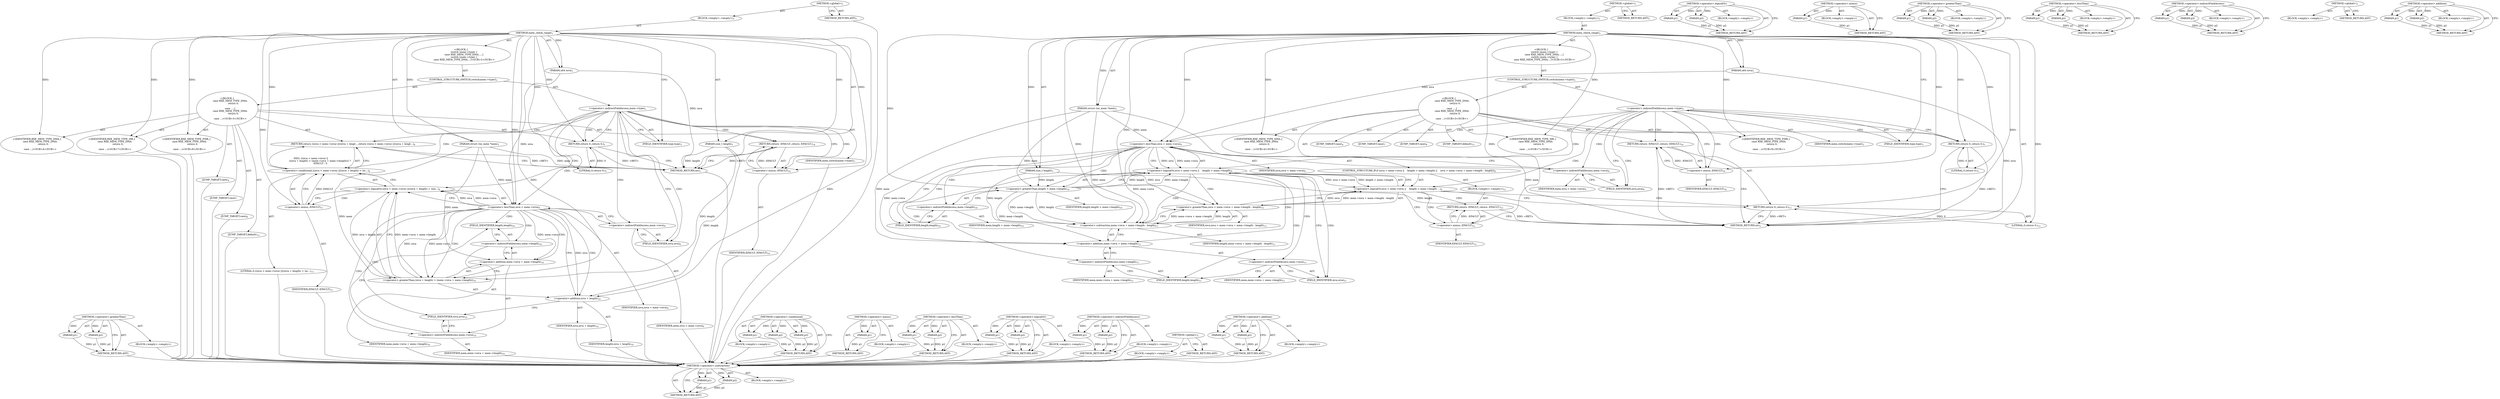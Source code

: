 digraph "&lt;operator&gt;.addition" {
vulnerable_96 [label=<(METHOD,&lt;operator&gt;.greaterThan)>];
vulnerable_97 [label=<(PARAM,p1)>];
vulnerable_98 [label=<(PARAM,p2)>];
vulnerable_99 [label=<(BLOCK,&lt;empty&gt;,&lt;empty&gt;)>];
vulnerable_100 [label=<(METHOD_RETURN,ANY)>];
vulnerable_6 [label=<(METHOD,&lt;global&gt;)<SUB>1</SUB>>];
vulnerable_7 [label=<(BLOCK,&lt;empty&gt;,&lt;empty&gt;)<SUB>1</SUB>>];
vulnerable_8 [label=<(METHOD,mem_check_range)<SUB>1</SUB>>];
vulnerable_9 [label=<(PARAM,struct rxe_mem *mem)<SUB>1</SUB>>];
vulnerable_10 [label=<(PARAM,u64 iova)<SUB>1</SUB>>];
vulnerable_11 [label=<(PARAM,size_t length)<SUB>1</SUB>>];
vulnerable_12 [label="<(BLOCK,{
	switch (mem-&gt;type) {
	case RXE_MEM_TYPE_DMA:...,{
	switch (mem-&gt;type) {
	case RXE_MEM_TYPE_DMA:...)<SUB>2</SUB>>"];
vulnerable_13 [label=<(CONTROL_STRUCTURE,SWITCH,switch(mem-&gt;type))<SUB>3</SUB>>];
vulnerable_14 [label=<(&lt;operator&gt;.indirectFieldAccess,mem-&gt;type)<SUB>3</SUB>>];
vulnerable_15 [label=<(IDENTIFIER,mem,switch(mem-&gt;type))<SUB>3</SUB>>];
vulnerable_16 [label=<(FIELD_IDENTIFIER,type,type)<SUB>3</SUB>>];
vulnerable_17 [label="<(BLOCK,{
	case RXE_MEM_TYPE_DMA:
		return 0;
 
 	case ...,{
	case RXE_MEM_TYPE_DMA:
		return 0;
 
 	case ...)<SUB>3</SUB>>"];
vulnerable_18 [label=<(JUMP_TARGET,case)<SUB>4</SUB>>];
vulnerable_19 [label="<(IDENTIFIER,RXE_MEM_TYPE_DMA,{
	case RXE_MEM_TYPE_DMA:
		return 0;
 
 	case ...)<SUB>4</SUB>>"];
vulnerable_20 [label=<(RETURN,return 0;,return 0;)<SUB>5</SUB>>];
vulnerable_21 [label=<(LITERAL,0,return 0;)<SUB>5</SUB>>];
vulnerable_22 [label=<(JUMP_TARGET,case)<SUB>7</SUB>>];
vulnerable_23 [label="<(IDENTIFIER,RXE_MEM_TYPE_MR,{
	case RXE_MEM_TYPE_DMA:
		return 0;
 
 	case ...)<SUB>7</SUB>>"];
vulnerable_24 [label=<(JUMP_TARGET,case)<SUB>8</SUB>>];
vulnerable_25 [label="<(IDENTIFIER,RXE_MEM_TYPE_FMR,{
	case RXE_MEM_TYPE_DMA:
		return 0;
 
 	case ...)<SUB>8</SUB>>"];
vulnerable_26 [label=<(RETURN,return ((iova &lt; mem-&gt;iova) ||
			((iova + lengt...,return ((iova &lt; mem-&gt;iova) ||
			((iova + lengt...)<SUB>9</SUB>>];
vulnerable_27 [label=<(&lt;operator&gt;.conditional,((iova &lt; mem-&gt;iova) ||
			((iova + length) &gt; (m...)<SUB>9</SUB>>];
vulnerable_28 [label=<(&lt;operator&gt;.logicalOr,(iova &lt; mem-&gt;iova) ||
			((iova + length) &gt; (me...)<SUB>9</SUB>>];
vulnerable_29 [label=<(&lt;operator&gt;.lessThan,iova &lt; mem-&gt;iova)<SUB>9</SUB>>];
vulnerable_30 [label=<(IDENTIFIER,iova,iova &lt; mem-&gt;iova)<SUB>9</SUB>>];
vulnerable_31 [label=<(&lt;operator&gt;.indirectFieldAccess,mem-&gt;iova)<SUB>9</SUB>>];
vulnerable_32 [label=<(IDENTIFIER,mem,iova &lt; mem-&gt;iova)<SUB>9</SUB>>];
vulnerable_33 [label=<(FIELD_IDENTIFIER,iova,iova)<SUB>9</SUB>>];
vulnerable_34 [label=<(&lt;operator&gt;.greaterThan,(iova + length) &gt; (mem-&gt;iova + mem-&gt;length))<SUB>10</SUB>>];
vulnerable_35 [label=<(&lt;operator&gt;.addition,iova + length)<SUB>10</SUB>>];
vulnerable_36 [label=<(IDENTIFIER,iova,iova + length)<SUB>10</SUB>>];
vulnerable_37 [label=<(IDENTIFIER,length,iova + length)<SUB>10</SUB>>];
vulnerable_38 [label=<(&lt;operator&gt;.addition,mem-&gt;iova + mem-&gt;length)<SUB>10</SUB>>];
vulnerable_39 [label=<(&lt;operator&gt;.indirectFieldAccess,mem-&gt;iova)<SUB>10</SUB>>];
vulnerable_40 [label=<(IDENTIFIER,mem,mem-&gt;iova + mem-&gt;length)<SUB>10</SUB>>];
vulnerable_41 [label=<(FIELD_IDENTIFIER,iova,iova)<SUB>10</SUB>>];
vulnerable_42 [label=<(&lt;operator&gt;.indirectFieldAccess,mem-&gt;length)<SUB>10</SUB>>];
vulnerable_43 [label=<(IDENTIFIER,mem,mem-&gt;iova + mem-&gt;length)<SUB>10</SUB>>];
vulnerable_44 [label=<(FIELD_IDENTIFIER,length,length)<SUB>10</SUB>>];
vulnerable_45 [label=<(&lt;operator&gt;.minus,-EFAULT)<SUB>11</SUB>>];
vulnerable_46 [label=<(IDENTIFIER,EFAULT,-EFAULT)<SUB>11</SUB>>];
vulnerable_47 [label=<(LITERAL,0,((iova &lt; mem-&gt;iova) ||
			((iova + length) &gt; (m...)<SUB>11</SUB>>];
vulnerable_48 [label=<(JUMP_TARGET,default)<SUB>13</SUB>>];
vulnerable_49 [label=<(RETURN,return -EFAULT;,return -EFAULT;)<SUB>14</SUB>>];
vulnerable_50 [label=<(&lt;operator&gt;.minus,-EFAULT)<SUB>14</SUB>>];
vulnerable_51 [label=<(IDENTIFIER,EFAULT,-EFAULT)<SUB>14</SUB>>];
vulnerable_52 [label=<(METHOD_RETURN,int)<SUB>1</SUB>>];
vulnerable_54 [label=<(METHOD_RETURN,ANY)<SUB>1</SUB>>];
vulnerable_80 [label=<(METHOD,&lt;operator&gt;.conditional)>];
vulnerable_81 [label=<(PARAM,p1)>];
vulnerable_82 [label=<(PARAM,p2)>];
vulnerable_83 [label=<(PARAM,p3)>];
vulnerable_84 [label=<(BLOCK,&lt;empty&gt;,&lt;empty&gt;)>];
vulnerable_85 [label=<(METHOD_RETURN,ANY)>];
vulnerable_106 [label=<(METHOD,&lt;operator&gt;.minus)>];
vulnerable_107 [label=<(PARAM,p1)>];
vulnerable_108 [label=<(BLOCK,&lt;empty&gt;,&lt;empty&gt;)>];
vulnerable_109 [label=<(METHOD_RETURN,ANY)>];
vulnerable_91 [label=<(METHOD,&lt;operator&gt;.lessThan)>];
vulnerable_92 [label=<(PARAM,p1)>];
vulnerable_93 [label=<(PARAM,p2)>];
vulnerable_94 [label=<(BLOCK,&lt;empty&gt;,&lt;empty&gt;)>];
vulnerable_95 [label=<(METHOD_RETURN,ANY)>];
vulnerable_86 [label=<(METHOD,&lt;operator&gt;.logicalOr)>];
vulnerable_87 [label=<(PARAM,p1)>];
vulnerable_88 [label=<(PARAM,p2)>];
vulnerable_89 [label=<(BLOCK,&lt;empty&gt;,&lt;empty&gt;)>];
vulnerable_90 [label=<(METHOD_RETURN,ANY)>];
vulnerable_75 [label=<(METHOD,&lt;operator&gt;.indirectFieldAccess)>];
vulnerable_76 [label=<(PARAM,p1)>];
vulnerable_77 [label=<(PARAM,p2)>];
vulnerable_78 [label=<(BLOCK,&lt;empty&gt;,&lt;empty&gt;)>];
vulnerable_79 [label=<(METHOD_RETURN,ANY)>];
vulnerable_69 [label=<(METHOD,&lt;global&gt;)<SUB>1</SUB>>];
vulnerable_70 [label=<(BLOCK,&lt;empty&gt;,&lt;empty&gt;)>];
vulnerable_71 [label=<(METHOD_RETURN,ANY)>];
vulnerable_101 [label=<(METHOD,&lt;operator&gt;.addition)>];
vulnerable_102 [label=<(PARAM,p1)>];
vulnerable_103 [label=<(PARAM,p2)>];
vulnerable_104 [label=<(BLOCK,&lt;empty&gt;,&lt;empty&gt;)>];
vulnerable_105 [label=<(METHOD_RETURN,ANY)>];
fixed_103 [label=<(METHOD,&lt;operator&gt;.subtraction)>];
fixed_104 [label=<(PARAM,p1)>];
fixed_105 [label=<(PARAM,p2)>];
fixed_106 [label=<(BLOCK,&lt;empty&gt;,&lt;empty&gt;)>];
fixed_107 [label=<(METHOD_RETURN,ANY)>];
fixed_6 [label=<(METHOD,&lt;global&gt;)<SUB>1</SUB>>];
fixed_7 [label=<(BLOCK,&lt;empty&gt;,&lt;empty&gt;)<SUB>1</SUB>>];
fixed_8 [label=<(METHOD,mem_check_range)<SUB>1</SUB>>];
fixed_9 [label=<(PARAM,struct rxe_mem *mem)<SUB>1</SUB>>];
fixed_10 [label=<(PARAM,u64 iova)<SUB>1</SUB>>];
fixed_11 [label=<(PARAM,size_t length)<SUB>1</SUB>>];
fixed_12 [label="<(BLOCK,{
	switch (mem-&gt;type) {
	case RXE_MEM_TYPE_DMA:...,{
	switch (mem-&gt;type) {
	case RXE_MEM_TYPE_DMA:...)<SUB>2</SUB>>"];
fixed_13 [label=<(CONTROL_STRUCTURE,SWITCH,switch(mem-&gt;type))<SUB>3</SUB>>];
fixed_14 [label=<(&lt;operator&gt;.indirectFieldAccess,mem-&gt;type)<SUB>3</SUB>>];
fixed_15 [label=<(IDENTIFIER,mem,switch(mem-&gt;type))<SUB>3</SUB>>];
fixed_16 [label=<(FIELD_IDENTIFIER,type,type)<SUB>3</SUB>>];
fixed_17 [label="<(BLOCK,{
	case RXE_MEM_TYPE_DMA:
		return 0;
 
 	case ...,{
	case RXE_MEM_TYPE_DMA:
		return 0;
 
 	case ...)<SUB>3</SUB>>"];
fixed_18 [label=<(JUMP_TARGET,case)<SUB>4</SUB>>];
fixed_19 [label="<(IDENTIFIER,RXE_MEM_TYPE_DMA,{
	case RXE_MEM_TYPE_DMA:
		return 0;
 
 	case ...)<SUB>4</SUB>>"];
fixed_20 [label=<(RETURN,return 0;,return 0;)<SUB>5</SUB>>];
fixed_21 [label=<(LITERAL,0,return 0;)<SUB>5</SUB>>];
fixed_22 [label=<(JUMP_TARGET,case)<SUB>7</SUB>>];
fixed_23 [label="<(IDENTIFIER,RXE_MEM_TYPE_MR,{
	case RXE_MEM_TYPE_DMA:
		return 0;
 
 	case ...)<SUB>7</SUB>>"];
fixed_24 [label=<(JUMP_TARGET,case)<SUB>8</SUB>>];
fixed_25 [label="<(IDENTIFIER,RXE_MEM_TYPE_FMR,{
	case RXE_MEM_TYPE_DMA:
		return 0;
 
 	case ...)<SUB>8</SUB>>"];
fixed_26 [label=<(CONTROL_STRUCTURE,IF,if (iova &lt; mem-&gt;iova ||
		    length &gt; mem-&gt;length ||
		    iova &gt; mem-&gt;iova + mem-&gt;length - length))<SUB>9</SUB>>];
fixed_27 [label=<(&lt;operator&gt;.logicalOr,iova &lt; mem-&gt;iova ||
		    length &gt; mem-&gt;length ...)<SUB>9</SUB>>];
fixed_28 [label=<(&lt;operator&gt;.logicalOr,iova &lt; mem-&gt;iova ||
		    length &gt; mem-&gt;length)<SUB>9</SUB>>];
fixed_29 [label=<(&lt;operator&gt;.lessThan,iova &lt; mem-&gt;iova)<SUB>9</SUB>>];
fixed_30 [label=<(IDENTIFIER,iova,iova &lt; mem-&gt;iova)<SUB>9</SUB>>];
fixed_31 [label=<(&lt;operator&gt;.indirectFieldAccess,mem-&gt;iova)<SUB>9</SUB>>];
fixed_32 [label=<(IDENTIFIER,mem,iova &lt; mem-&gt;iova)<SUB>9</SUB>>];
fixed_33 [label=<(FIELD_IDENTIFIER,iova,iova)<SUB>9</SUB>>];
fixed_34 [label=<(&lt;operator&gt;.greaterThan,length &gt; mem-&gt;length)<SUB>10</SUB>>];
fixed_35 [label=<(IDENTIFIER,length,length &gt; mem-&gt;length)<SUB>10</SUB>>];
fixed_36 [label=<(&lt;operator&gt;.indirectFieldAccess,mem-&gt;length)<SUB>10</SUB>>];
fixed_37 [label=<(IDENTIFIER,mem,length &gt; mem-&gt;length)<SUB>10</SUB>>];
fixed_38 [label=<(FIELD_IDENTIFIER,length,length)<SUB>10</SUB>>];
fixed_39 [label=<(&lt;operator&gt;.greaterThan,iova &gt; mem-&gt;iova + mem-&gt;length - length)<SUB>11</SUB>>];
fixed_40 [label=<(IDENTIFIER,iova,iova &gt; mem-&gt;iova + mem-&gt;length - length)<SUB>11</SUB>>];
fixed_41 [label=<(&lt;operator&gt;.subtraction,mem-&gt;iova + mem-&gt;length - length)<SUB>11</SUB>>];
fixed_42 [label=<(&lt;operator&gt;.addition,mem-&gt;iova + mem-&gt;length)<SUB>11</SUB>>];
fixed_43 [label=<(&lt;operator&gt;.indirectFieldAccess,mem-&gt;iova)<SUB>11</SUB>>];
fixed_44 [label=<(IDENTIFIER,mem,mem-&gt;iova + mem-&gt;length)<SUB>11</SUB>>];
fixed_45 [label=<(FIELD_IDENTIFIER,iova,iova)<SUB>11</SUB>>];
fixed_46 [label=<(&lt;operator&gt;.indirectFieldAccess,mem-&gt;length)<SUB>11</SUB>>];
fixed_47 [label=<(IDENTIFIER,mem,mem-&gt;iova + mem-&gt;length)<SUB>11</SUB>>];
fixed_48 [label=<(FIELD_IDENTIFIER,length,length)<SUB>11</SUB>>];
fixed_49 [label=<(IDENTIFIER,length,mem-&gt;iova + mem-&gt;length - length)<SUB>11</SUB>>];
fixed_50 [label=<(BLOCK,&lt;empty&gt;,&lt;empty&gt;)<SUB>12</SUB>>];
fixed_51 [label=<(RETURN,return -EFAULT;,return -EFAULT;)<SUB>12</SUB>>];
fixed_52 [label=<(&lt;operator&gt;.minus,-EFAULT)<SUB>12</SUB>>];
fixed_53 [label=<(IDENTIFIER,EFAULT,-EFAULT)<SUB>12</SUB>>];
fixed_54 [label=<(RETURN,return 0;,return 0;)<SUB>13</SUB>>];
fixed_55 [label=<(LITERAL,0,return 0;)<SUB>13</SUB>>];
fixed_56 [label=<(JUMP_TARGET,default)<SUB>15</SUB>>];
fixed_57 [label=<(RETURN,return -EFAULT;,return -EFAULT;)<SUB>16</SUB>>];
fixed_58 [label=<(&lt;operator&gt;.minus,-EFAULT)<SUB>16</SUB>>];
fixed_59 [label=<(IDENTIFIER,EFAULT,-EFAULT)<SUB>16</SUB>>];
fixed_60 [label=<(METHOD_RETURN,int)<SUB>1</SUB>>];
fixed_62 [label=<(METHOD_RETURN,ANY)<SUB>1</SUB>>];
fixed_88 [label=<(METHOD,&lt;operator&gt;.logicalOr)>];
fixed_89 [label=<(PARAM,p1)>];
fixed_90 [label=<(PARAM,p2)>];
fixed_91 [label=<(BLOCK,&lt;empty&gt;,&lt;empty&gt;)>];
fixed_92 [label=<(METHOD_RETURN,ANY)>];
fixed_113 [label=<(METHOD,&lt;operator&gt;.minus)>];
fixed_114 [label=<(PARAM,p1)>];
fixed_115 [label=<(BLOCK,&lt;empty&gt;,&lt;empty&gt;)>];
fixed_116 [label=<(METHOD_RETURN,ANY)>];
fixed_98 [label=<(METHOD,&lt;operator&gt;.greaterThan)>];
fixed_99 [label=<(PARAM,p1)>];
fixed_100 [label=<(PARAM,p2)>];
fixed_101 [label=<(BLOCK,&lt;empty&gt;,&lt;empty&gt;)>];
fixed_102 [label=<(METHOD_RETURN,ANY)>];
fixed_93 [label=<(METHOD,&lt;operator&gt;.lessThan)>];
fixed_94 [label=<(PARAM,p1)>];
fixed_95 [label=<(PARAM,p2)>];
fixed_96 [label=<(BLOCK,&lt;empty&gt;,&lt;empty&gt;)>];
fixed_97 [label=<(METHOD_RETURN,ANY)>];
fixed_83 [label=<(METHOD,&lt;operator&gt;.indirectFieldAccess)>];
fixed_84 [label=<(PARAM,p1)>];
fixed_85 [label=<(PARAM,p2)>];
fixed_86 [label=<(BLOCK,&lt;empty&gt;,&lt;empty&gt;)>];
fixed_87 [label=<(METHOD_RETURN,ANY)>];
fixed_77 [label=<(METHOD,&lt;global&gt;)<SUB>1</SUB>>];
fixed_78 [label=<(BLOCK,&lt;empty&gt;,&lt;empty&gt;)>];
fixed_79 [label=<(METHOD_RETURN,ANY)>];
fixed_108 [label=<(METHOD,&lt;operator&gt;.addition)>];
fixed_109 [label=<(PARAM,p1)>];
fixed_110 [label=<(PARAM,p2)>];
fixed_111 [label=<(BLOCK,&lt;empty&gt;,&lt;empty&gt;)>];
fixed_112 [label=<(METHOD_RETURN,ANY)>];
vulnerable_96 -> vulnerable_97  [key=0, label="AST: "];
vulnerable_96 -> vulnerable_97  [key=1, label="DDG: "];
vulnerable_96 -> vulnerable_99  [key=0, label="AST: "];
vulnerable_96 -> vulnerable_98  [key=0, label="AST: "];
vulnerable_96 -> vulnerable_98  [key=1, label="DDG: "];
vulnerable_96 -> vulnerable_100  [key=0, label="AST: "];
vulnerable_96 -> vulnerable_100  [key=1, label="CFG: "];
vulnerable_97 -> vulnerable_100  [key=0, label="DDG: p1"];
vulnerable_98 -> vulnerable_100  [key=0, label="DDG: p2"];
vulnerable_99 -> fixed_103  [key=0];
vulnerable_100 -> fixed_103  [key=0];
vulnerable_6 -> vulnerable_7  [key=0, label="AST: "];
vulnerable_6 -> vulnerable_54  [key=0, label="AST: "];
vulnerable_6 -> vulnerable_54  [key=1, label="CFG: "];
vulnerable_7 -> vulnerable_8  [key=0, label="AST: "];
vulnerable_8 -> vulnerable_9  [key=0, label="AST: "];
vulnerable_8 -> vulnerable_9  [key=1, label="DDG: "];
vulnerable_8 -> vulnerable_10  [key=0, label="AST: "];
vulnerable_8 -> vulnerable_10  [key=1, label="DDG: "];
vulnerable_8 -> vulnerable_11  [key=0, label="AST: "];
vulnerable_8 -> vulnerable_11  [key=1, label="DDG: "];
vulnerable_8 -> vulnerable_12  [key=0, label="AST: "];
vulnerable_8 -> vulnerable_52  [key=0, label="AST: "];
vulnerable_8 -> vulnerable_16  [key=0, label="CFG: "];
vulnerable_8 -> vulnerable_19  [key=0, label="DDG: "];
vulnerable_8 -> vulnerable_20  [key=0, label="DDG: "];
vulnerable_8 -> vulnerable_23  [key=0, label="DDG: "];
vulnerable_8 -> vulnerable_25  [key=0, label="DDG: "];
vulnerable_8 -> vulnerable_21  [key=0, label="DDG: "];
vulnerable_8 -> vulnerable_27  [key=0, label="DDG: "];
vulnerable_8 -> vulnerable_50  [key=0, label="DDG: "];
vulnerable_8 -> vulnerable_45  [key=0, label="DDG: "];
vulnerable_8 -> vulnerable_29  [key=0, label="DDG: "];
vulnerable_8 -> vulnerable_34  [key=0, label="DDG: "];
vulnerable_8 -> vulnerable_35  [key=0, label="DDG: "];
vulnerable_9 -> vulnerable_52  [key=0, label="DDG: mem"];
vulnerable_9 -> vulnerable_29  [key=0, label="DDG: mem"];
vulnerable_9 -> vulnerable_34  [key=0, label="DDG: mem"];
vulnerable_9 -> vulnerable_38  [key=0, label="DDG: mem"];
vulnerable_10 -> vulnerable_52  [key=0, label="DDG: iova"];
vulnerable_10 -> vulnerable_29  [key=0, label="DDG: iova"];
vulnerable_11 -> vulnerable_52  [key=0, label="DDG: length"];
vulnerable_11 -> vulnerable_34  [key=0, label="DDG: length"];
vulnerable_11 -> vulnerable_35  [key=0, label="DDG: length"];
vulnerable_12 -> vulnerable_13  [key=0, label="AST: "];
vulnerable_13 -> vulnerable_14  [key=0, label="AST: "];
vulnerable_13 -> vulnerable_17  [key=0, label="AST: "];
vulnerable_14 -> vulnerable_15  [key=0, label="AST: "];
vulnerable_14 -> vulnerable_16  [key=0, label="AST: "];
vulnerable_14 -> vulnerable_20  [key=0, label="CFG: "];
vulnerable_14 -> vulnerable_20  [key=1, label="CDG: "];
vulnerable_14 -> vulnerable_33  [key=0, label="CFG: "];
vulnerable_14 -> vulnerable_33  [key=1, label="CDG: "];
vulnerable_14 -> vulnerable_50  [key=0, label="CFG: "];
vulnerable_14 -> vulnerable_50  [key=1, label="CDG: "];
vulnerable_14 -> vulnerable_49  [key=0, label="CDG: "];
vulnerable_14 -> vulnerable_26  [key=0, label="CDG: "];
vulnerable_14 -> vulnerable_28  [key=0, label="CDG: "];
vulnerable_14 -> vulnerable_27  [key=0, label="CDG: "];
vulnerable_14 -> vulnerable_29  [key=0, label="CDG: "];
vulnerable_14 -> vulnerable_31  [key=0, label="CDG: "];
vulnerable_15 -> fixed_103  [key=0];
vulnerable_16 -> vulnerable_14  [key=0, label="CFG: "];
vulnerable_17 -> vulnerable_18  [key=0, label="AST: "];
vulnerable_17 -> vulnerable_19  [key=0, label="AST: "];
vulnerable_17 -> vulnerable_20  [key=0, label="AST: "];
vulnerable_17 -> vulnerable_22  [key=0, label="AST: "];
vulnerable_17 -> vulnerable_23  [key=0, label="AST: "];
vulnerable_17 -> vulnerable_24  [key=0, label="AST: "];
vulnerable_17 -> vulnerable_25  [key=0, label="AST: "];
vulnerable_17 -> vulnerable_26  [key=0, label="AST: "];
vulnerable_17 -> vulnerable_48  [key=0, label="AST: "];
vulnerable_17 -> vulnerable_49  [key=0, label="AST: "];
vulnerable_18 -> fixed_103  [key=0];
vulnerable_19 -> fixed_103  [key=0];
vulnerable_20 -> vulnerable_21  [key=0, label="AST: "];
vulnerable_20 -> vulnerable_52  [key=0, label="CFG: "];
vulnerable_20 -> vulnerable_52  [key=1, label="DDG: &lt;RET&gt;"];
vulnerable_21 -> vulnerable_20  [key=0, label="DDG: 0"];
vulnerable_22 -> fixed_103  [key=0];
vulnerable_23 -> fixed_103  [key=0];
vulnerable_24 -> fixed_103  [key=0];
vulnerable_25 -> fixed_103  [key=0];
vulnerable_26 -> vulnerable_27  [key=0, label="AST: "];
vulnerable_26 -> vulnerable_52  [key=0, label="CFG: "];
vulnerable_26 -> vulnerable_52  [key=1, label="DDG: &lt;RET&gt;"];
vulnerable_27 -> vulnerable_28  [key=0, label="AST: "];
vulnerable_27 -> vulnerable_45  [key=0, label="AST: "];
vulnerable_27 -> vulnerable_47  [key=0, label="AST: "];
vulnerable_27 -> vulnerable_26  [key=0, label="CFG: "];
vulnerable_27 -> vulnerable_26  [key=1, label="DDG: ((iova &lt; mem-&gt;iova) ||
			((iova + length) &gt; (mem-&gt;iova + mem-&gt;length))) ?
			-EFAULT : 0"];
vulnerable_28 -> vulnerable_29  [key=0, label="AST: "];
vulnerable_28 -> vulnerable_34  [key=0, label="AST: "];
vulnerable_28 -> vulnerable_45  [key=0, label="CFG: "];
vulnerable_28 -> vulnerable_45  [key=1, label="CDG: "];
vulnerable_28 -> vulnerable_27  [key=0, label="CFG: "];
vulnerable_29 -> vulnerable_30  [key=0, label="AST: "];
vulnerable_29 -> vulnerable_31  [key=0, label="AST: "];
vulnerable_29 -> vulnerable_28  [key=0, label="CFG: "];
vulnerable_29 -> vulnerable_28  [key=1, label="DDG: iova"];
vulnerable_29 -> vulnerable_28  [key=2, label="DDG: mem-&gt;iova"];
vulnerable_29 -> vulnerable_35  [key=0, label="CFG: "];
vulnerable_29 -> vulnerable_35  [key=1, label="DDG: iova"];
vulnerable_29 -> vulnerable_35  [key=2, label="CDG: "];
vulnerable_29 -> vulnerable_34  [key=0, label="DDG: iova"];
vulnerable_29 -> vulnerable_34  [key=1, label="DDG: mem-&gt;iova"];
vulnerable_29 -> vulnerable_34  [key=2, label="CDG: "];
vulnerable_29 -> vulnerable_38  [key=0, label="DDG: mem-&gt;iova"];
vulnerable_29 -> vulnerable_38  [key=1, label="CDG: "];
vulnerable_29 -> vulnerable_42  [key=0, label="CDG: "];
vulnerable_29 -> vulnerable_41  [key=0, label="CDG: "];
vulnerable_29 -> vulnerable_44  [key=0, label="CDG: "];
vulnerable_29 -> vulnerable_39  [key=0, label="CDG: "];
vulnerable_30 -> fixed_103  [key=0];
vulnerable_31 -> vulnerable_32  [key=0, label="AST: "];
vulnerable_31 -> vulnerable_33  [key=0, label="AST: "];
vulnerable_31 -> vulnerable_29  [key=0, label="CFG: "];
vulnerable_32 -> fixed_103  [key=0];
vulnerable_33 -> vulnerable_31  [key=0, label="CFG: "];
vulnerable_34 -> vulnerable_35  [key=0, label="AST: "];
vulnerable_34 -> vulnerable_38  [key=0, label="AST: "];
vulnerable_34 -> vulnerable_28  [key=0, label="CFG: "];
vulnerable_34 -> vulnerable_28  [key=1, label="DDG: iova + length"];
vulnerable_34 -> vulnerable_28  [key=2, label="DDG: mem-&gt;iova + mem-&gt;length"];
vulnerable_35 -> vulnerable_36  [key=0, label="AST: "];
vulnerable_35 -> vulnerable_37  [key=0, label="AST: "];
vulnerable_35 -> vulnerable_41  [key=0, label="CFG: "];
vulnerable_36 -> fixed_103  [key=0];
vulnerable_37 -> fixed_103  [key=0];
vulnerable_38 -> vulnerable_39  [key=0, label="AST: "];
vulnerable_38 -> vulnerable_42  [key=0, label="AST: "];
vulnerable_38 -> vulnerable_34  [key=0, label="CFG: "];
vulnerable_39 -> vulnerable_40  [key=0, label="AST: "];
vulnerable_39 -> vulnerable_41  [key=0, label="AST: "];
vulnerable_39 -> vulnerable_44  [key=0, label="CFG: "];
vulnerable_40 -> fixed_103  [key=0];
vulnerable_41 -> vulnerable_39  [key=0, label="CFG: "];
vulnerable_42 -> vulnerable_43  [key=0, label="AST: "];
vulnerable_42 -> vulnerable_44  [key=0, label="AST: "];
vulnerable_42 -> vulnerable_38  [key=0, label="CFG: "];
vulnerable_43 -> fixed_103  [key=0];
vulnerable_44 -> vulnerable_42  [key=0, label="CFG: "];
vulnerable_45 -> vulnerable_46  [key=0, label="AST: "];
vulnerable_45 -> vulnerable_27  [key=0, label="CFG: "];
vulnerable_45 -> vulnerable_27  [key=1, label="DDG: EFAULT"];
vulnerable_46 -> fixed_103  [key=0];
vulnerable_47 -> fixed_103  [key=0];
vulnerable_48 -> fixed_103  [key=0];
vulnerable_49 -> vulnerable_50  [key=0, label="AST: "];
vulnerable_49 -> vulnerable_52  [key=0, label="CFG: "];
vulnerable_49 -> vulnerable_52  [key=1, label="DDG: &lt;RET&gt;"];
vulnerable_50 -> vulnerable_51  [key=0, label="AST: "];
vulnerable_50 -> vulnerable_49  [key=0, label="CFG: "];
vulnerable_50 -> vulnerable_49  [key=1, label="DDG: -EFAULT"];
vulnerable_51 -> fixed_103  [key=0];
vulnerable_52 -> fixed_103  [key=0];
vulnerable_54 -> fixed_103  [key=0];
vulnerable_80 -> vulnerable_81  [key=0, label="AST: "];
vulnerable_80 -> vulnerable_81  [key=1, label="DDG: "];
vulnerable_80 -> vulnerable_84  [key=0, label="AST: "];
vulnerable_80 -> vulnerable_82  [key=0, label="AST: "];
vulnerable_80 -> vulnerable_82  [key=1, label="DDG: "];
vulnerable_80 -> vulnerable_85  [key=0, label="AST: "];
vulnerable_80 -> vulnerable_85  [key=1, label="CFG: "];
vulnerable_80 -> vulnerable_83  [key=0, label="AST: "];
vulnerable_80 -> vulnerable_83  [key=1, label="DDG: "];
vulnerable_81 -> vulnerable_85  [key=0, label="DDG: p1"];
vulnerable_82 -> vulnerable_85  [key=0, label="DDG: p2"];
vulnerable_83 -> vulnerable_85  [key=0, label="DDG: p3"];
vulnerable_84 -> fixed_103  [key=0];
vulnerable_85 -> fixed_103  [key=0];
vulnerable_106 -> vulnerable_107  [key=0, label="AST: "];
vulnerable_106 -> vulnerable_107  [key=1, label="DDG: "];
vulnerable_106 -> vulnerable_108  [key=0, label="AST: "];
vulnerable_106 -> vulnerable_109  [key=0, label="AST: "];
vulnerable_106 -> vulnerable_109  [key=1, label="CFG: "];
vulnerable_107 -> vulnerable_109  [key=0, label="DDG: p1"];
vulnerable_108 -> fixed_103  [key=0];
vulnerable_109 -> fixed_103  [key=0];
vulnerable_91 -> vulnerable_92  [key=0, label="AST: "];
vulnerable_91 -> vulnerable_92  [key=1, label="DDG: "];
vulnerable_91 -> vulnerable_94  [key=0, label="AST: "];
vulnerable_91 -> vulnerable_93  [key=0, label="AST: "];
vulnerable_91 -> vulnerable_93  [key=1, label="DDG: "];
vulnerable_91 -> vulnerable_95  [key=0, label="AST: "];
vulnerable_91 -> vulnerable_95  [key=1, label="CFG: "];
vulnerable_92 -> vulnerable_95  [key=0, label="DDG: p1"];
vulnerable_93 -> vulnerable_95  [key=0, label="DDG: p2"];
vulnerable_94 -> fixed_103  [key=0];
vulnerable_95 -> fixed_103  [key=0];
vulnerable_86 -> vulnerable_87  [key=0, label="AST: "];
vulnerable_86 -> vulnerable_87  [key=1, label="DDG: "];
vulnerable_86 -> vulnerable_89  [key=0, label="AST: "];
vulnerable_86 -> vulnerable_88  [key=0, label="AST: "];
vulnerable_86 -> vulnerable_88  [key=1, label="DDG: "];
vulnerable_86 -> vulnerable_90  [key=0, label="AST: "];
vulnerable_86 -> vulnerable_90  [key=1, label="CFG: "];
vulnerable_87 -> vulnerable_90  [key=0, label="DDG: p1"];
vulnerable_88 -> vulnerable_90  [key=0, label="DDG: p2"];
vulnerable_89 -> fixed_103  [key=0];
vulnerable_90 -> fixed_103  [key=0];
vulnerable_75 -> vulnerable_76  [key=0, label="AST: "];
vulnerable_75 -> vulnerable_76  [key=1, label="DDG: "];
vulnerable_75 -> vulnerable_78  [key=0, label="AST: "];
vulnerable_75 -> vulnerable_77  [key=0, label="AST: "];
vulnerable_75 -> vulnerable_77  [key=1, label="DDG: "];
vulnerable_75 -> vulnerable_79  [key=0, label="AST: "];
vulnerable_75 -> vulnerable_79  [key=1, label="CFG: "];
vulnerable_76 -> vulnerable_79  [key=0, label="DDG: p1"];
vulnerable_77 -> vulnerable_79  [key=0, label="DDG: p2"];
vulnerable_78 -> fixed_103  [key=0];
vulnerable_79 -> fixed_103  [key=0];
vulnerable_69 -> vulnerable_70  [key=0, label="AST: "];
vulnerable_69 -> vulnerable_71  [key=0, label="AST: "];
vulnerable_69 -> vulnerable_71  [key=1, label="CFG: "];
vulnerable_70 -> fixed_103  [key=0];
vulnerable_71 -> fixed_103  [key=0];
vulnerable_101 -> vulnerable_102  [key=0, label="AST: "];
vulnerable_101 -> vulnerable_102  [key=1, label="DDG: "];
vulnerable_101 -> vulnerable_104  [key=0, label="AST: "];
vulnerable_101 -> vulnerable_103  [key=0, label="AST: "];
vulnerable_101 -> vulnerable_103  [key=1, label="DDG: "];
vulnerable_101 -> vulnerable_105  [key=0, label="AST: "];
vulnerable_101 -> vulnerable_105  [key=1, label="CFG: "];
vulnerable_102 -> vulnerable_105  [key=0, label="DDG: p1"];
vulnerable_103 -> vulnerable_105  [key=0, label="DDG: p2"];
vulnerable_104 -> fixed_103  [key=0];
vulnerable_105 -> fixed_103  [key=0];
fixed_103 -> fixed_104  [key=0, label="AST: "];
fixed_103 -> fixed_104  [key=1, label="DDG: "];
fixed_103 -> fixed_106  [key=0, label="AST: "];
fixed_103 -> fixed_105  [key=0, label="AST: "];
fixed_103 -> fixed_105  [key=1, label="DDG: "];
fixed_103 -> fixed_107  [key=0, label="AST: "];
fixed_103 -> fixed_107  [key=1, label="CFG: "];
fixed_104 -> fixed_107  [key=0, label="DDG: p1"];
fixed_105 -> fixed_107  [key=0, label="DDG: p2"];
fixed_6 -> fixed_7  [key=0, label="AST: "];
fixed_6 -> fixed_62  [key=0, label="AST: "];
fixed_6 -> fixed_62  [key=1, label="CFG: "];
fixed_7 -> fixed_8  [key=0, label="AST: "];
fixed_8 -> fixed_9  [key=0, label="AST: "];
fixed_8 -> fixed_9  [key=1, label="DDG: "];
fixed_8 -> fixed_10  [key=0, label="AST: "];
fixed_8 -> fixed_10  [key=1, label="DDG: "];
fixed_8 -> fixed_11  [key=0, label="AST: "];
fixed_8 -> fixed_11  [key=1, label="DDG: "];
fixed_8 -> fixed_12  [key=0, label="AST: "];
fixed_8 -> fixed_60  [key=0, label="AST: "];
fixed_8 -> fixed_16  [key=0, label="CFG: "];
fixed_8 -> fixed_19  [key=0, label="DDG: "];
fixed_8 -> fixed_20  [key=0, label="DDG: "];
fixed_8 -> fixed_23  [key=0, label="DDG: "];
fixed_8 -> fixed_25  [key=0, label="DDG: "];
fixed_8 -> fixed_54  [key=0, label="DDG: "];
fixed_8 -> fixed_21  [key=0, label="DDG: "];
fixed_8 -> fixed_55  [key=0, label="DDG: "];
fixed_8 -> fixed_58  [key=0, label="DDG: "];
fixed_8 -> fixed_39  [key=0, label="DDG: "];
fixed_8 -> fixed_29  [key=0, label="DDG: "];
fixed_8 -> fixed_34  [key=0, label="DDG: "];
fixed_8 -> fixed_41  [key=0, label="DDG: "];
fixed_8 -> fixed_52  [key=0, label="DDG: "];
fixed_9 -> fixed_60  [key=0, label="DDG: mem"];
fixed_9 -> fixed_29  [key=0, label="DDG: mem"];
fixed_9 -> fixed_34  [key=0, label="DDG: mem"];
fixed_9 -> fixed_41  [key=0, label="DDG: mem"];
fixed_9 -> fixed_42  [key=0, label="DDG: mem"];
fixed_10 -> fixed_60  [key=0, label="DDG: iova"];
fixed_10 -> fixed_29  [key=0, label="DDG: iova"];
fixed_11 -> fixed_60  [key=0, label="DDG: length"];
fixed_11 -> fixed_34  [key=0, label="DDG: length"];
fixed_11 -> fixed_41  [key=0, label="DDG: length"];
fixed_12 -> fixed_13  [key=0, label="AST: "];
fixed_13 -> fixed_14  [key=0, label="AST: "];
fixed_13 -> fixed_17  [key=0, label="AST: "];
fixed_14 -> fixed_15  [key=0, label="AST: "];
fixed_14 -> fixed_16  [key=0, label="AST: "];
fixed_14 -> fixed_20  [key=0, label="CFG: "];
fixed_14 -> fixed_20  [key=1, label="CDG: "];
fixed_14 -> fixed_33  [key=0, label="CFG: "];
fixed_14 -> fixed_33  [key=1, label="CDG: "];
fixed_14 -> fixed_58  [key=0, label="CFG: "];
fixed_14 -> fixed_58  [key=1, label="CDG: "];
fixed_14 -> fixed_57  [key=0, label="CDG: "];
fixed_14 -> fixed_28  [key=0, label="CDG: "];
fixed_14 -> fixed_27  [key=0, label="CDG: "];
fixed_14 -> fixed_29  [key=0, label="CDG: "];
fixed_14 -> fixed_31  [key=0, label="CDG: "];
fixed_16 -> fixed_14  [key=0, label="CFG: "];
fixed_17 -> fixed_18  [key=0, label="AST: "];
fixed_17 -> fixed_19  [key=0, label="AST: "];
fixed_17 -> fixed_20  [key=0, label="AST: "];
fixed_17 -> fixed_22  [key=0, label="AST: "];
fixed_17 -> fixed_23  [key=0, label="AST: "];
fixed_17 -> fixed_24  [key=0, label="AST: "];
fixed_17 -> fixed_25  [key=0, label="AST: "];
fixed_17 -> fixed_26  [key=0, label="AST: "];
fixed_17 -> fixed_54  [key=0, label="AST: "];
fixed_17 -> fixed_56  [key=0, label="AST: "];
fixed_17 -> fixed_57  [key=0, label="AST: "];
fixed_20 -> fixed_21  [key=0, label="AST: "];
fixed_20 -> fixed_60  [key=0, label="CFG: "];
fixed_20 -> fixed_60  [key=1, label="DDG: &lt;RET&gt;"];
fixed_21 -> fixed_20  [key=0, label="DDG: 0"];
fixed_26 -> fixed_27  [key=0, label="AST: "];
fixed_26 -> fixed_50  [key=0, label="AST: "];
fixed_27 -> fixed_28  [key=0, label="AST: "];
fixed_27 -> fixed_39  [key=0, label="AST: "];
fixed_27 -> fixed_52  [key=0, label="CFG: "];
fixed_27 -> fixed_52  [key=1, label="CDG: "];
fixed_27 -> fixed_54  [key=0, label="CFG: "];
fixed_27 -> fixed_54  [key=1, label="CDG: "];
fixed_27 -> fixed_51  [key=0, label="CDG: "];
fixed_28 -> fixed_29  [key=0, label="AST: "];
fixed_28 -> fixed_34  [key=0, label="AST: "];
fixed_28 -> fixed_27  [key=0, label="CFG: "];
fixed_28 -> fixed_27  [key=1, label="DDG: iova &lt; mem-&gt;iova"];
fixed_28 -> fixed_27  [key=2, label="DDG: length &gt; mem-&gt;length"];
fixed_28 -> fixed_45  [key=0, label="CFG: "];
fixed_28 -> fixed_45  [key=1, label="CDG: "];
fixed_28 -> fixed_48  [key=0, label="CDG: "];
fixed_28 -> fixed_42  [key=0, label="CDG: "];
fixed_28 -> fixed_46  [key=0, label="CDG: "];
fixed_28 -> fixed_41  [key=0, label="CDG: "];
fixed_28 -> fixed_39  [key=0, label="CDG: "];
fixed_28 -> fixed_43  [key=0, label="CDG: "];
fixed_29 -> fixed_30  [key=0, label="AST: "];
fixed_29 -> fixed_31  [key=0, label="AST: "];
fixed_29 -> fixed_28  [key=0, label="CFG: "];
fixed_29 -> fixed_28  [key=1, label="DDG: iova"];
fixed_29 -> fixed_28  [key=2, label="DDG: mem-&gt;iova"];
fixed_29 -> fixed_38  [key=0, label="CFG: "];
fixed_29 -> fixed_38  [key=1, label="CDG: "];
fixed_29 -> fixed_39  [key=0, label="DDG: iova"];
fixed_29 -> fixed_41  [key=0, label="DDG: mem-&gt;iova"];
fixed_29 -> fixed_42  [key=0, label="DDG: mem-&gt;iova"];
fixed_29 -> fixed_34  [key=0, label="CDG: "];
fixed_29 -> fixed_36  [key=0, label="CDG: "];
fixed_31 -> fixed_32  [key=0, label="AST: "];
fixed_31 -> fixed_33  [key=0, label="AST: "];
fixed_31 -> fixed_29  [key=0, label="CFG: "];
fixed_33 -> fixed_31  [key=0, label="CFG: "];
fixed_34 -> fixed_35  [key=0, label="AST: "];
fixed_34 -> fixed_36  [key=0, label="AST: "];
fixed_34 -> fixed_28  [key=0, label="CFG: "];
fixed_34 -> fixed_28  [key=1, label="DDG: length"];
fixed_34 -> fixed_28  [key=2, label="DDG: mem-&gt;length"];
fixed_34 -> fixed_41  [key=0, label="DDG: mem-&gt;length"];
fixed_34 -> fixed_41  [key=1, label="DDG: length"];
fixed_34 -> fixed_42  [key=0, label="DDG: mem-&gt;length"];
fixed_36 -> fixed_37  [key=0, label="AST: "];
fixed_36 -> fixed_38  [key=0, label="AST: "];
fixed_36 -> fixed_34  [key=0, label="CFG: "];
fixed_38 -> fixed_36  [key=0, label="CFG: "];
fixed_39 -> fixed_40  [key=0, label="AST: "];
fixed_39 -> fixed_41  [key=0, label="AST: "];
fixed_39 -> fixed_27  [key=0, label="CFG: "];
fixed_39 -> fixed_27  [key=1, label="DDG: iova"];
fixed_39 -> fixed_27  [key=2, label="DDG: mem-&gt;iova + mem-&gt;length - length"];
fixed_41 -> fixed_42  [key=0, label="AST: "];
fixed_41 -> fixed_49  [key=0, label="AST: "];
fixed_41 -> fixed_39  [key=0, label="CFG: "];
fixed_41 -> fixed_39  [key=1, label="DDG: mem-&gt;iova + mem-&gt;length"];
fixed_41 -> fixed_39  [key=2, label="DDG: length"];
fixed_42 -> fixed_43  [key=0, label="AST: "];
fixed_42 -> fixed_46  [key=0, label="AST: "];
fixed_42 -> fixed_41  [key=0, label="CFG: "];
fixed_43 -> fixed_44  [key=0, label="AST: "];
fixed_43 -> fixed_45  [key=0, label="AST: "];
fixed_43 -> fixed_48  [key=0, label="CFG: "];
fixed_45 -> fixed_43  [key=0, label="CFG: "];
fixed_46 -> fixed_47  [key=0, label="AST: "];
fixed_46 -> fixed_48  [key=0, label="AST: "];
fixed_46 -> fixed_42  [key=0, label="CFG: "];
fixed_48 -> fixed_46  [key=0, label="CFG: "];
fixed_50 -> fixed_51  [key=0, label="AST: "];
fixed_51 -> fixed_52  [key=0, label="AST: "];
fixed_51 -> fixed_60  [key=0, label="CFG: "];
fixed_51 -> fixed_60  [key=1, label="DDG: &lt;RET&gt;"];
fixed_52 -> fixed_53  [key=0, label="AST: "];
fixed_52 -> fixed_51  [key=0, label="CFG: "];
fixed_52 -> fixed_51  [key=1, label="DDG: -EFAULT"];
fixed_54 -> fixed_55  [key=0, label="AST: "];
fixed_54 -> fixed_60  [key=0, label="CFG: "];
fixed_54 -> fixed_60  [key=1, label="DDG: &lt;RET&gt;"];
fixed_55 -> fixed_54  [key=0, label="DDG: 0"];
fixed_57 -> fixed_58  [key=0, label="AST: "];
fixed_57 -> fixed_60  [key=0, label="CFG: "];
fixed_57 -> fixed_60  [key=1, label="DDG: &lt;RET&gt;"];
fixed_58 -> fixed_59  [key=0, label="AST: "];
fixed_58 -> fixed_57  [key=0, label="CFG: "];
fixed_58 -> fixed_57  [key=1, label="DDG: -EFAULT"];
fixed_88 -> fixed_89  [key=0, label="AST: "];
fixed_88 -> fixed_89  [key=1, label="DDG: "];
fixed_88 -> fixed_91  [key=0, label="AST: "];
fixed_88 -> fixed_90  [key=0, label="AST: "];
fixed_88 -> fixed_90  [key=1, label="DDG: "];
fixed_88 -> fixed_92  [key=0, label="AST: "];
fixed_88 -> fixed_92  [key=1, label="CFG: "];
fixed_89 -> fixed_92  [key=0, label="DDG: p1"];
fixed_90 -> fixed_92  [key=0, label="DDG: p2"];
fixed_113 -> fixed_114  [key=0, label="AST: "];
fixed_113 -> fixed_114  [key=1, label="DDG: "];
fixed_113 -> fixed_115  [key=0, label="AST: "];
fixed_113 -> fixed_116  [key=0, label="AST: "];
fixed_113 -> fixed_116  [key=1, label="CFG: "];
fixed_114 -> fixed_116  [key=0, label="DDG: p1"];
fixed_98 -> fixed_99  [key=0, label="AST: "];
fixed_98 -> fixed_99  [key=1, label="DDG: "];
fixed_98 -> fixed_101  [key=0, label="AST: "];
fixed_98 -> fixed_100  [key=0, label="AST: "];
fixed_98 -> fixed_100  [key=1, label="DDG: "];
fixed_98 -> fixed_102  [key=0, label="AST: "];
fixed_98 -> fixed_102  [key=1, label="CFG: "];
fixed_99 -> fixed_102  [key=0, label="DDG: p1"];
fixed_100 -> fixed_102  [key=0, label="DDG: p2"];
fixed_93 -> fixed_94  [key=0, label="AST: "];
fixed_93 -> fixed_94  [key=1, label="DDG: "];
fixed_93 -> fixed_96  [key=0, label="AST: "];
fixed_93 -> fixed_95  [key=0, label="AST: "];
fixed_93 -> fixed_95  [key=1, label="DDG: "];
fixed_93 -> fixed_97  [key=0, label="AST: "];
fixed_93 -> fixed_97  [key=1, label="CFG: "];
fixed_94 -> fixed_97  [key=0, label="DDG: p1"];
fixed_95 -> fixed_97  [key=0, label="DDG: p2"];
fixed_83 -> fixed_84  [key=0, label="AST: "];
fixed_83 -> fixed_84  [key=1, label="DDG: "];
fixed_83 -> fixed_86  [key=0, label="AST: "];
fixed_83 -> fixed_85  [key=0, label="AST: "];
fixed_83 -> fixed_85  [key=1, label="DDG: "];
fixed_83 -> fixed_87  [key=0, label="AST: "];
fixed_83 -> fixed_87  [key=1, label="CFG: "];
fixed_84 -> fixed_87  [key=0, label="DDG: p1"];
fixed_85 -> fixed_87  [key=0, label="DDG: p2"];
fixed_77 -> fixed_78  [key=0, label="AST: "];
fixed_77 -> fixed_79  [key=0, label="AST: "];
fixed_77 -> fixed_79  [key=1, label="CFG: "];
fixed_108 -> fixed_109  [key=0, label="AST: "];
fixed_108 -> fixed_109  [key=1, label="DDG: "];
fixed_108 -> fixed_111  [key=0, label="AST: "];
fixed_108 -> fixed_110  [key=0, label="AST: "];
fixed_108 -> fixed_110  [key=1, label="DDG: "];
fixed_108 -> fixed_112  [key=0, label="AST: "];
fixed_108 -> fixed_112  [key=1, label="CFG: "];
fixed_109 -> fixed_112  [key=0, label="DDG: p1"];
fixed_110 -> fixed_112  [key=0, label="DDG: p2"];
}
